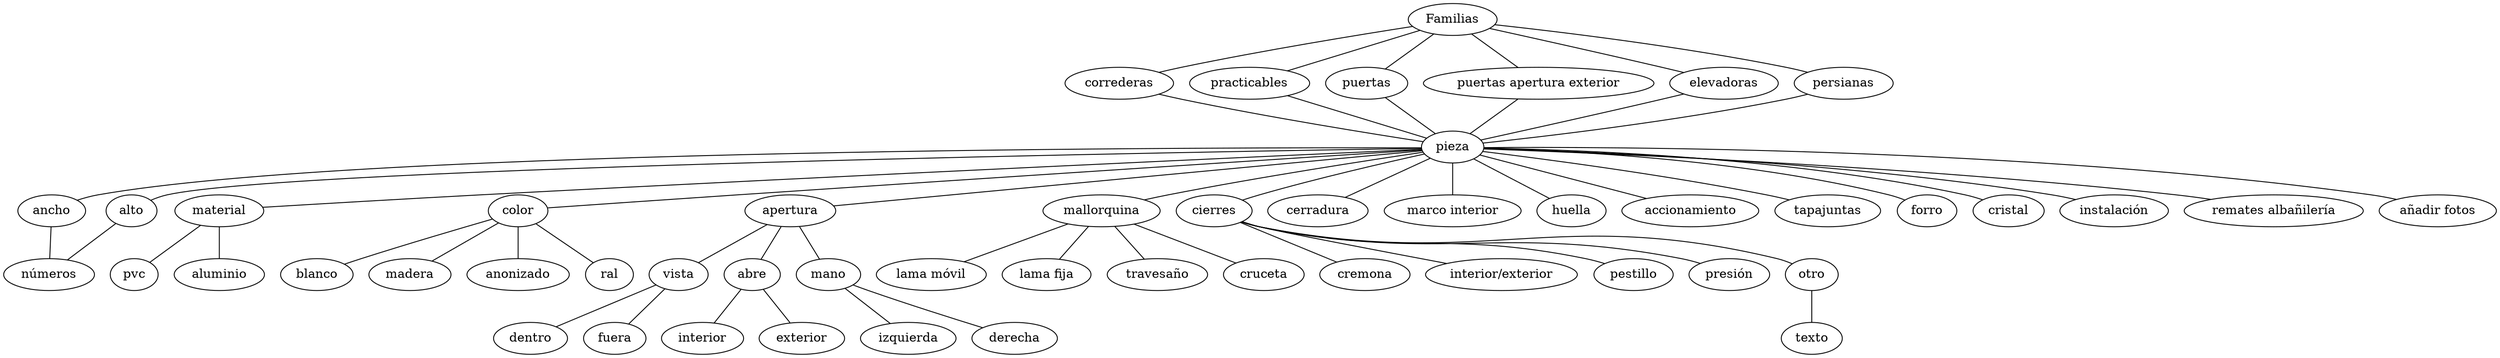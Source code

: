 graph {
	Familias -- correderas
	Familias -- practicables
	Familias -- puertas
	Familias -- "puertas apertura exterior"
	Familias -- elevadoras
	Familias -- persianas
	correderas -- pieza
	practicables -- pieza
	puertas -- pieza
	"puertas apertura exterior" -- pieza
	elevadoras -- pieza
	persianas -- pieza
	pieza -- ancho
	pieza -- alto
	pieza -- material
	pieza -- color
	pieza -- apertura
	pieza -- mallorquina
	pieza -- cierres
	pieza -- cerradura
	pieza -- "marco interior"
	pieza -- huella
	pieza -- accionamiento
	pieza -- tapajuntas
	pieza -- forro
	pieza -- cristal
	pieza -- "instalación"
	pieza -- "remates albañilería"
	pieza -- "añadir fotos"
	ancho -- "números"
	alto -- "números"
	material -- pvc
	material -- aluminio
	color -- blanco
	color -- madera
	color -- anonizado
	color -- ral
	apertura -- vista
	apertura -- abre
	apertura -- mano
	vista -- dentro
	vista -- fuera
	abre -- interior
	abre -- exterior
	mano -- izquierda
	mano -- derecha
	mallorquina -- "lama móvil"
	mallorquina -- "lama fija"
	mallorquina -- "travesaño"
	mallorquina -- cruceta
	cierres -- cremona
	cierres -- "interior/exterior"
	cierres -- pestillo
	cierres -- "presión"
	cierres -- otro
	otro -- texto
}
